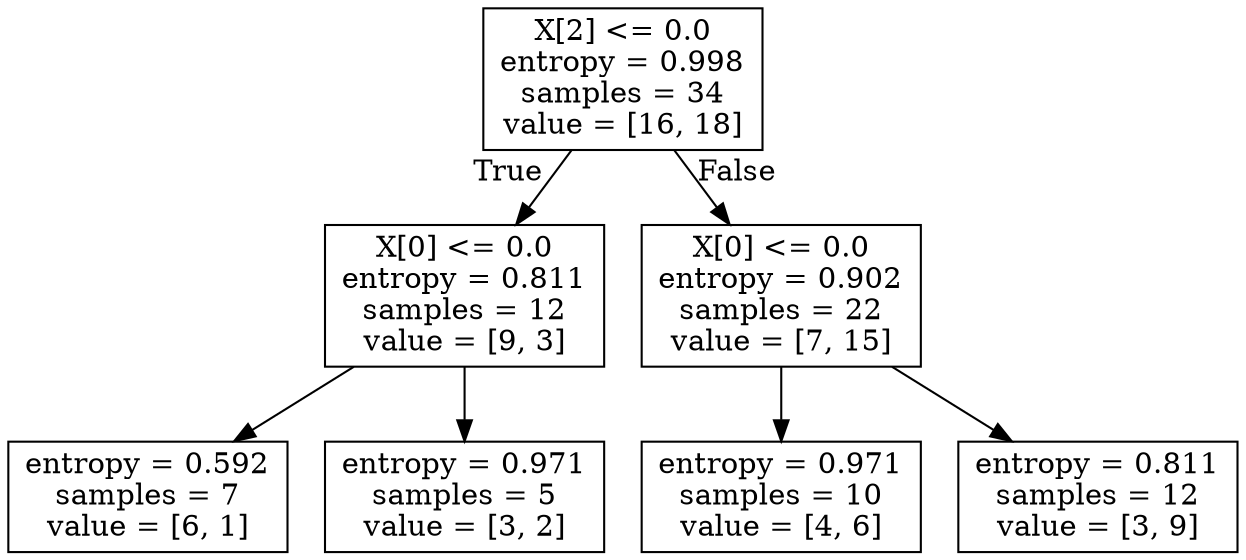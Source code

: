 digraph Tree {
node [shape=box] ;
0 [label="X[2] <= 0.0\nentropy = 0.998\nsamples = 34\nvalue = [16, 18]"] ;
1 [label="X[0] <= 0.0\nentropy = 0.811\nsamples = 12\nvalue = [9, 3]"] ;
0 -> 1 [labeldistance=2.5, labelangle=45, headlabel="True"] ;
2 [label="entropy = 0.592\nsamples = 7\nvalue = [6, 1]"] ;
1 -> 2 ;
3 [label="entropy = 0.971\nsamples = 5\nvalue = [3, 2]"] ;
1 -> 3 ;
4 [label="X[0] <= 0.0\nentropy = 0.902\nsamples = 22\nvalue = [7, 15]"] ;
0 -> 4 [labeldistance=2.5, labelangle=-45, headlabel="False"] ;
5 [label="entropy = 0.971\nsamples = 10\nvalue = [4, 6]"] ;
4 -> 5 ;
6 [label="entropy = 0.811\nsamples = 12\nvalue = [3, 9]"] ;
4 -> 6 ;
}